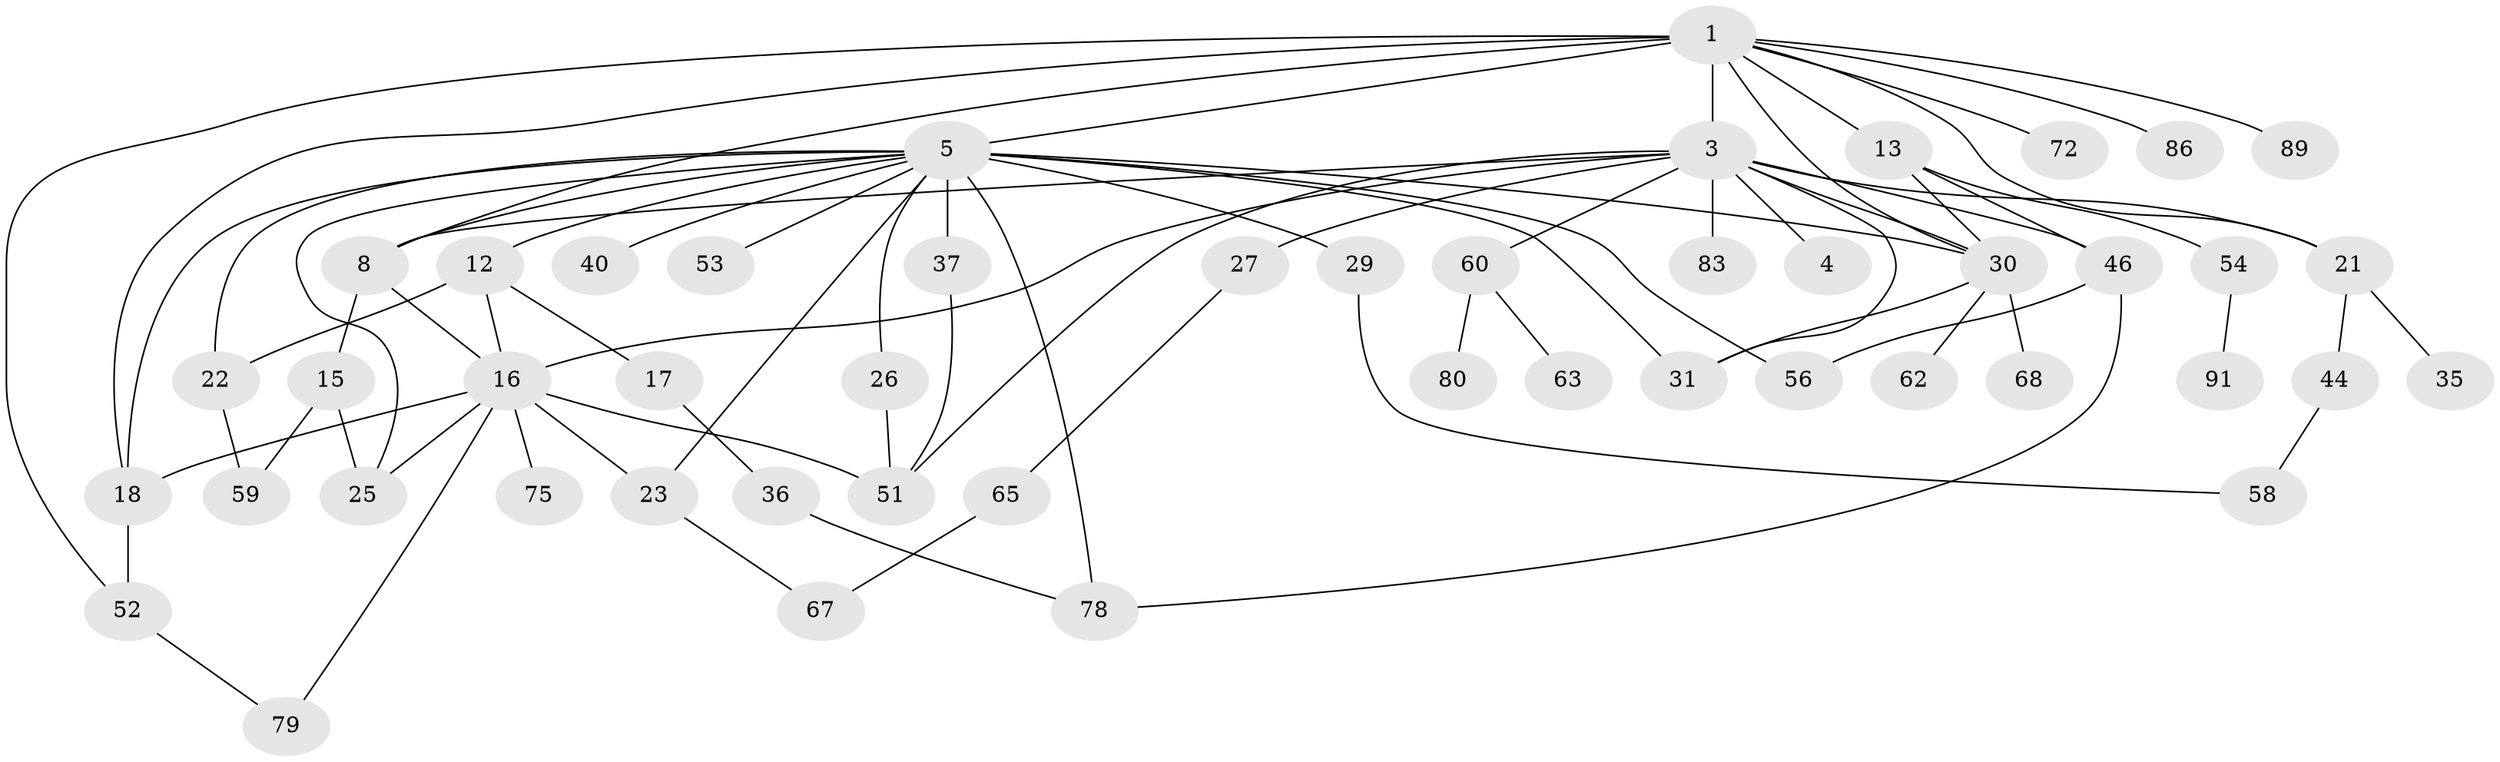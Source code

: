 // original degree distribution, {5: 0.0625, 4: 0.13541666666666666, 7: 0.010416666666666666, 1: 0.23958333333333334, 8: 0.020833333333333332, 6: 0.0625, 3: 0.20833333333333334, 2: 0.2604166666666667}
// Generated by graph-tools (version 1.1) at 2025/17/03/04/25 18:17:02]
// undirected, 48 vertices, 75 edges
graph export_dot {
graph [start="1"]
  node [color=gray90,style=filled];
  1 [super="+14+2"];
  3 [super="+45+6"];
  4;
  5 [super="+20+38+9"];
  8 [super="+64"];
  12 [super="+76+33"];
  13 [super="+24"];
  15;
  16 [super="+43+19"];
  17;
  18;
  21 [super="+42"];
  22 [super="+73+32"];
  23 [super="+47"];
  25 [super="+55"];
  26;
  27;
  29;
  30 [super="+93+94+34"];
  31 [super="+48+82"];
  35 [super="+61"];
  36;
  37 [super="+84"];
  40;
  44;
  46 [super="+90"];
  51;
  52;
  53;
  54;
  56;
  58;
  59 [super="+81"];
  60 [super="+71"];
  62;
  63;
  65 [super="+74"];
  67;
  68;
  72;
  75 [super="+88+92"];
  78 [super="+96"];
  79;
  80;
  83;
  86;
  89;
  91;
  1 -- 3 [weight=2];
  1 -- 21;
  1 -- 30;
  1 -- 52;
  1 -- 5 [weight=3];
  1 -- 8;
  1 -- 72;
  1 -- 13;
  1 -- 18;
  1 -- 86;
  1 -- 89;
  3 -- 4;
  3 -- 27;
  3 -- 83 [weight=2];
  3 -- 21;
  3 -- 51;
  3 -- 8;
  3 -- 30;
  3 -- 60;
  3 -- 46;
  3 -- 16;
  3 -- 31;
  5 -- 25;
  5 -- 30 [weight=2];
  5 -- 37;
  5 -- 22 [weight=3];
  5 -- 26;
  5 -- 29 [weight=2];
  5 -- 31;
  5 -- 78;
  5 -- 23;
  5 -- 8;
  5 -- 40;
  5 -- 12;
  5 -- 18;
  5 -- 53;
  5 -- 56 [weight=2];
  8 -- 15;
  8 -- 16;
  12 -- 16 [weight=2];
  12 -- 17;
  12 -- 22;
  13 -- 30;
  13 -- 46;
  13 -- 54;
  15 -- 25;
  15 -- 59;
  16 -- 23 [weight=2];
  16 -- 75;
  16 -- 79;
  16 -- 18;
  16 -- 51;
  16 -- 25;
  17 -- 36;
  18 -- 52;
  21 -- 35;
  21 -- 44;
  22 -- 59;
  23 -- 67;
  26 -- 51;
  27 -- 65;
  29 -- 58;
  30 -- 68;
  30 -- 62;
  30 -- 31;
  36 -- 78;
  37 -- 51;
  44 -- 58;
  46 -- 78;
  46 -- 56;
  52 -- 79;
  54 -- 91;
  60 -- 63;
  60 -- 80;
  65 -- 67;
}
